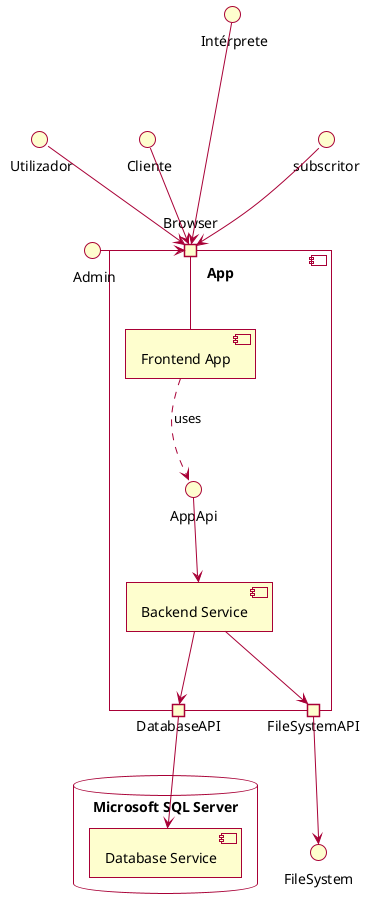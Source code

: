 @startuml
'https://plantuml.com/component-diagram

skin rose
skinparam shadowing false
'skinparam backgroundColor red

'------------- TRANSPARÊNCIA -------------------
' Should the API be a proxy component instead
skinparam package<<Layout>> {
  borderColor Transparent
  backgroundColor Transparent
  fontColor Transparent
  stereotypeFontColor Transparent
}
component "App" as app {
    component  "Backend Service" as backend
    component  "Frontend App" as frontend
    portin "Browser" as browser
    interface "AppApi" as api
    portout "DatabaseAPI" as dbApi
    portout "FileSystemAPI" as fsApi

}

database "Microsoft SQL Server" as db {
    component "Database Service" as db_service
}


() " Utilizador" as utilizador
() " Cliente" as cliente
() " Admin" as admin
() " Intérprete" as interprete


'Interfaces comunicam com a frontend app
utilizador -d-> browser
cliente --> browser
admin -r-> browser
subscritor --> browser
interprete ---> browser

browser -d- frontend

'Frontend app comunica com o backend service
frontend ..> api : uses
api --> backend

'Backend service comunica com a database service
backend --> dbApi
dbApi --> db_service

' New connection: Backend service to File System
backend --> fsApi
fsApi --> FileSystem

@enduml
